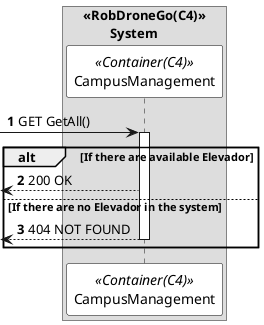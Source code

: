 @startuml listElevadorSD
autonumber

skinparam sequence {
ParticipantBorderColor black
ParticipantBackgroundColor white
}


box "<<RobDroneGo(C4)>>\n\tSystem"

participant CampusManagement as CM <<Container(C4)>>
end box

-> CM: GET GetAll()
activate CM

alt If there are available Elevador
 <-- CM : 200 OK


else If there are no Elevador in the system

 <-- CM : 404 NOT FOUND
deactivate CM


end


@enduml